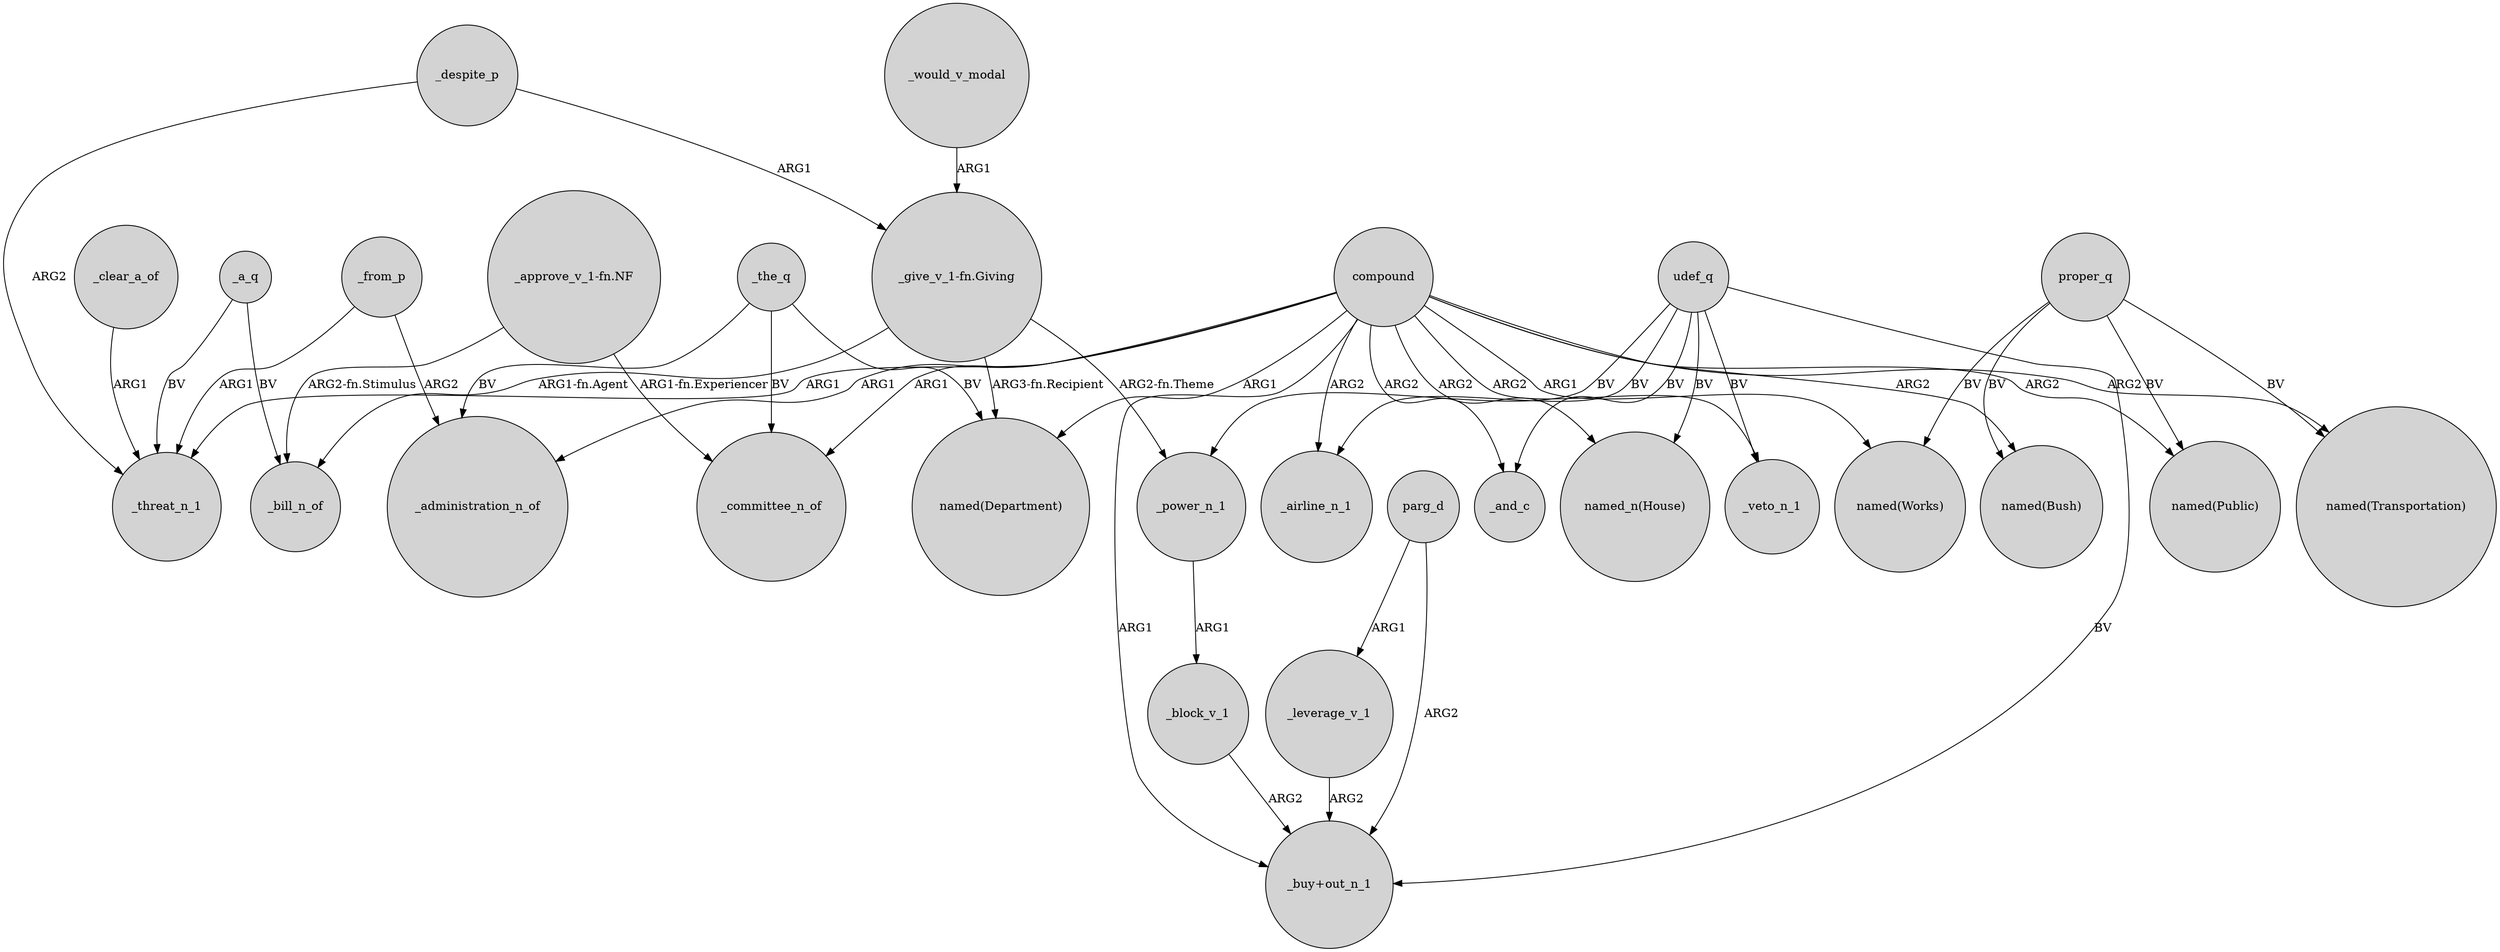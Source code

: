 digraph {
	node [shape=circle style=filled]
	udef_q -> "named_n(House)" [label=BV]
	_from_p -> _administration_n_of [label=ARG2]
	proper_q -> "named(Transportation)" [label=BV]
	_clear_a_of -> _threat_n_1 [label=ARG1]
	proper_q -> "named(Works)" [label=BV]
	_a_q -> _bill_n_of [label=BV]
	compound -> "named(Transportation)" [label=ARG2]
	compound -> "named(Bush)" [label=ARG2]
	"_give_v_1-fn.Giving" -> "named(Department)" [label="ARG3-fn.Recipient"]
	_a_q -> _threat_n_1 [label=BV]
	compound -> _veto_n_1 [label=ARG2]
	compound -> _administration_n_of [label=ARG1]
	compound -> _threat_n_1 [label=ARG1]
	"_approve_v_1-fn.NF" -> _bill_n_of [label="ARG2-fn.Stimulus"]
	_the_q -> _committee_n_of [label=BV]
	parg_d -> "_buy+out_n_1" [label=ARG2]
	udef_q -> "_buy+out_n_1" [label=BV]
	parg_d -> _leverage_v_1 [label=ARG1]
	compound -> _and_c [label=ARG2]
	udef_q -> _veto_n_1 [label=BV]
	_would_v_modal -> "_give_v_1-fn.Giving" [label=ARG1]
	_despite_p -> _threat_n_1 [label=ARG2]
	proper_q -> "named(Public)" [label=BV]
	_the_q -> "named(Department)" [label=BV]
	proper_q -> "named(Bush)" [label=BV]
	compound -> "named(Works)" [label=ARG1]
	"_give_v_1-fn.Giving" -> _power_n_1 [label="ARG2-fn.Theme"]
	compound -> "named_n(House)" [label=ARG2]
	_leverage_v_1 -> "_buy+out_n_1" [label=ARG2]
	_despite_p -> "_give_v_1-fn.Giving" [label=ARG1]
	compound -> _airline_n_1 [label=ARG2]
	"_give_v_1-fn.Giving" -> _bill_n_of [label="ARG1-fn.Agent"]
	udef_q -> _airline_n_1 [label=BV]
	_from_p -> _threat_n_1 [label=ARG1]
	compound -> _committee_n_of [label=ARG1]
	compound -> "named(Department)" [label=ARG1]
	_power_n_1 -> _block_v_1 [label=ARG1]
	_the_q -> _administration_n_of [label=BV]
	compound -> "named(Public)" [label=ARG2]
	udef_q -> _and_c [label=BV]
	udef_q -> _power_n_1 [label=BV]
	_block_v_1 -> "_buy+out_n_1" [label=ARG2]
	compound -> "_buy+out_n_1" [label=ARG1]
	"_approve_v_1-fn.NF" -> _committee_n_of [label="ARG1-fn.Experiencer"]
}
